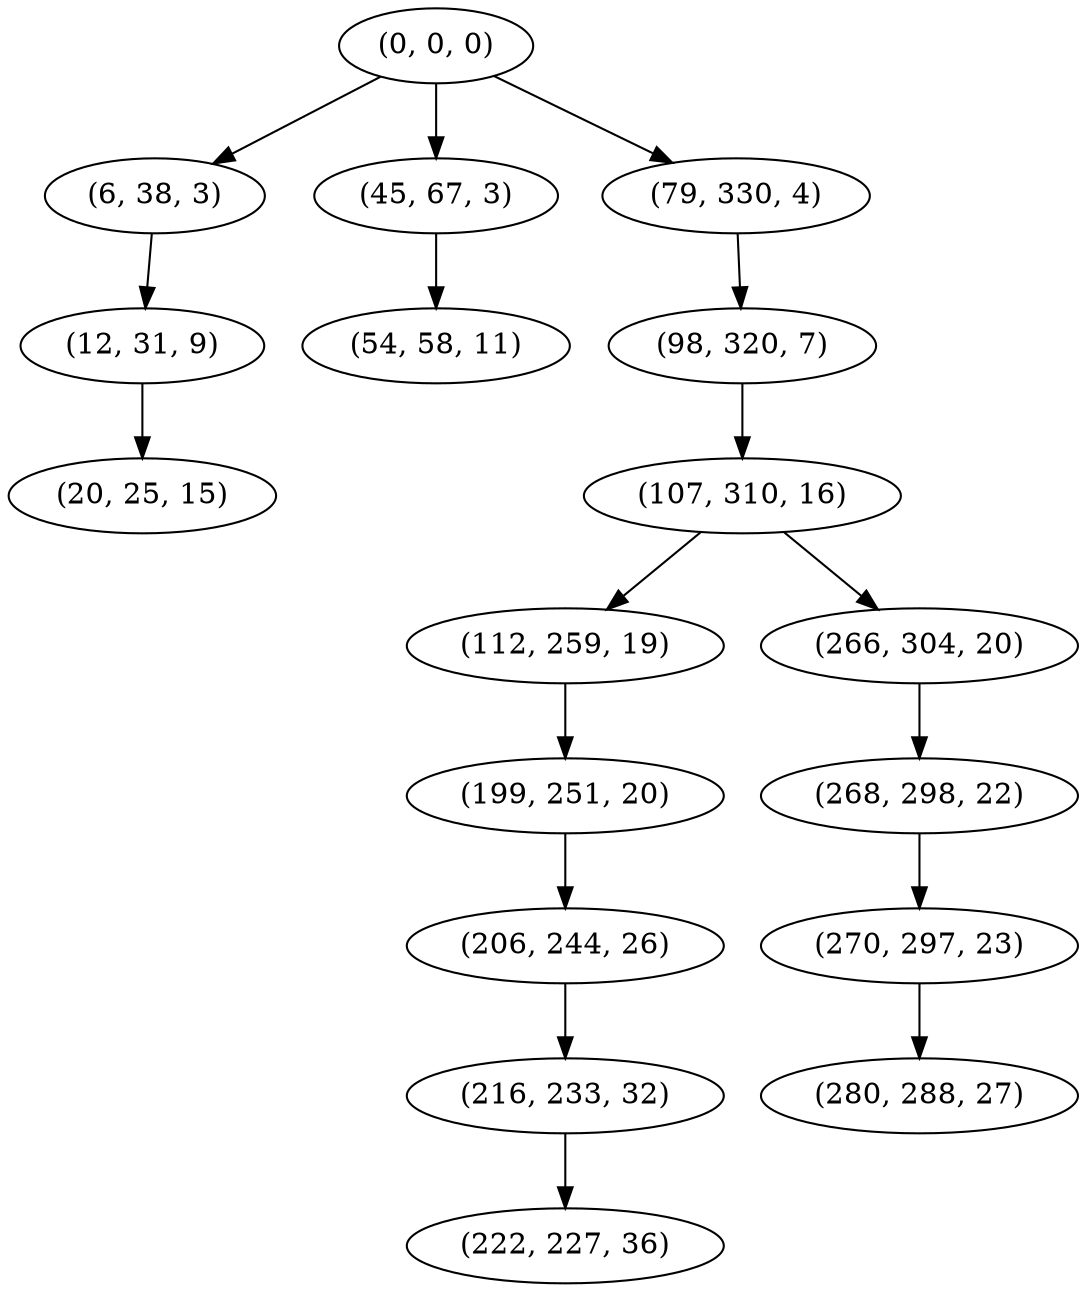 digraph tree {
    "(0, 0, 0)";
    "(6, 38, 3)";
    "(12, 31, 9)";
    "(20, 25, 15)";
    "(45, 67, 3)";
    "(54, 58, 11)";
    "(79, 330, 4)";
    "(98, 320, 7)";
    "(107, 310, 16)";
    "(112, 259, 19)";
    "(199, 251, 20)";
    "(206, 244, 26)";
    "(216, 233, 32)";
    "(222, 227, 36)";
    "(266, 304, 20)";
    "(268, 298, 22)";
    "(270, 297, 23)";
    "(280, 288, 27)";
    "(0, 0, 0)" -> "(6, 38, 3)";
    "(0, 0, 0)" -> "(45, 67, 3)";
    "(0, 0, 0)" -> "(79, 330, 4)";
    "(6, 38, 3)" -> "(12, 31, 9)";
    "(12, 31, 9)" -> "(20, 25, 15)";
    "(45, 67, 3)" -> "(54, 58, 11)";
    "(79, 330, 4)" -> "(98, 320, 7)";
    "(98, 320, 7)" -> "(107, 310, 16)";
    "(107, 310, 16)" -> "(112, 259, 19)";
    "(107, 310, 16)" -> "(266, 304, 20)";
    "(112, 259, 19)" -> "(199, 251, 20)";
    "(199, 251, 20)" -> "(206, 244, 26)";
    "(206, 244, 26)" -> "(216, 233, 32)";
    "(216, 233, 32)" -> "(222, 227, 36)";
    "(266, 304, 20)" -> "(268, 298, 22)";
    "(268, 298, 22)" -> "(270, 297, 23)";
    "(270, 297, 23)" -> "(280, 288, 27)";
}
